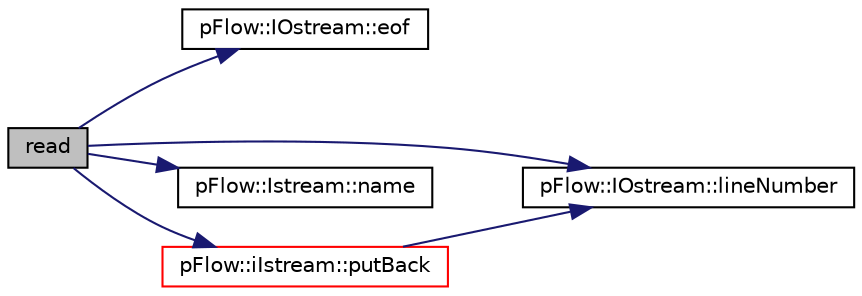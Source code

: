 digraph "read"
{
 // LATEX_PDF_SIZE
  edge [fontname="Helvetica",fontsize="10",labelfontname="Helvetica",labelfontsize="10"];
  node [fontname="Helvetica",fontsize="10",shape=record];
  rankdir="LR";
  Node1 [label="read",height=0.2,width=0.4,color="black", fillcolor="grey75", style="filled", fontcolor="black",tooltip=" "];
  Node1 -> Node2 [color="midnightblue",fontsize="10",style="solid",fontname="Helvetica"];
  Node2 [label="pFlow::IOstream::eof",height=0.2,width=0.4,color="black", fillcolor="white", style="filled",URL="$classpFlow_1_1IOstream.html#af3418ac60d0d7a303478f29a387feb3c",tooltip="Return true if end of input seen."];
  Node1 -> Node3 [color="midnightblue",fontsize="10",style="solid",fontname="Helvetica"];
  Node3 [label="pFlow::IOstream::lineNumber",height=0.2,width=0.4,color="black", fillcolor="white", style="filled",URL="$classpFlow_1_1IOstream.html#a607efe5fb94edbe4cfa890c4907e76c3",tooltip="Const access to the current stream line number."];
  Node1 -> Node4 [color="midnightblue",fontsize="10",style="solid",fontname="Helvetica"];
  Node4 [label="pFlow::Istream::name",height=0.2,width=0.4,color="black", fillcolor="white", style="filled",URL="$classpFlow_1_1Istream.html#a754ce9966caae1ee331378bf4a87269b",tooltip="Return the name of the stream."];
  Node1 -> Node5 [color="midnightblue",fontsize="10",style="solid",fontname="Helvetica"];
  Node5 [label="pFlow::iIstream::putBack",height=0.2,width=0.4,color="red", fillcolor="white", style="filled",URL="$classpFlow_1_1iIstream.html#aeecefbf648ad32c20134e67c4fa35597",tooltip="Put back token Only a single put back is permitted."];
  Node5 -> Node3 [color="midnightblue",fontsize="10",style="solid",fontname="Helvetica"];
}
